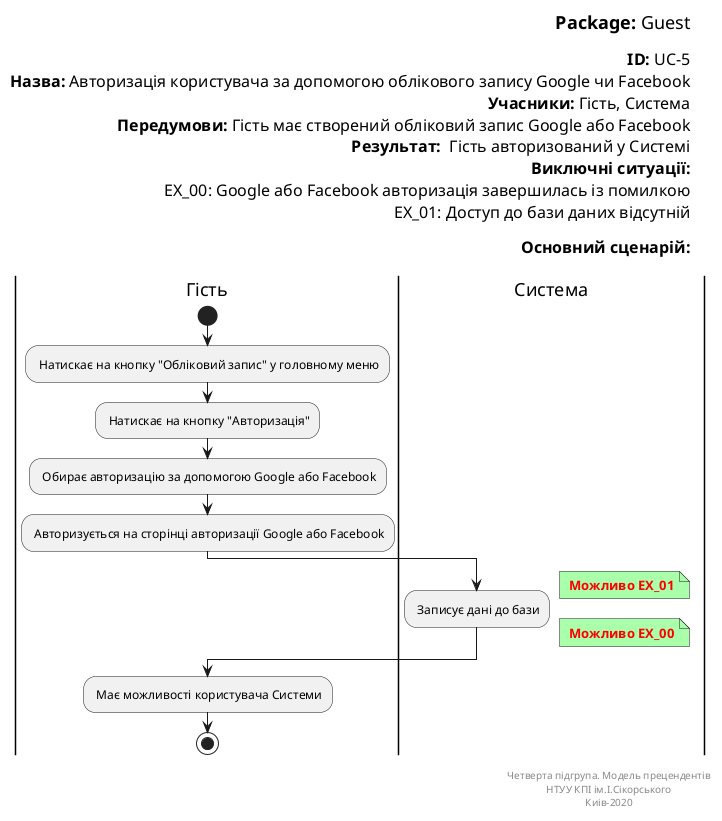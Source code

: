@startuml
left header
<font color=000 size=18><b>Package:</b> Guest

<font color=000 size=16><b>ID:</b> UC-5
<font color=000 size=16><b>Назва:</b> Авторизація користувача за допомогою облікового запису Google чи Facebook
<font color=000 size=16><b>Учасники:</b> Гість, Система
<font color=000 size=16><b>Передумови:</b> Гість має створений обліковий запис Google або Facebook
<font color=000 size=16><b>Результат:</b>  Гість авторизований у Системі
<font color=000 size=16><b>Виключні ситуації:</b>
<font color=000 size=16> EX_00: Google або Facebook авторизація завершилась із помилкою
<font color=000 size=16> EX_01: Доступ до бази даних відсутній

<font color=000 size=16><b>Основний сценарій:</b>

end header

|Гість|
start
: Натискає на кнопку "Обліковий запис" у головному меню;
: Натискає на кнопку "Авторизація";
: Обирає авторизацію за допомогою Google або Facebook;
: Авторизується на сторінці авторизації Google або Facebook;

|Система|
: Записує дані до бази;
note right #aaffaa
<font color=red><b> Можливо EX_01
end note
note right #aaffaa
<font color=red><b> Можливо EX_00
end note

|Гість|
: Має можливості користувача Системи;
stop;

right footer

Четверта підгрупа. Модель прецендентів
НТУУ КПІ ім.І.Сікорського
Киів-2020
end footer
@enduml
